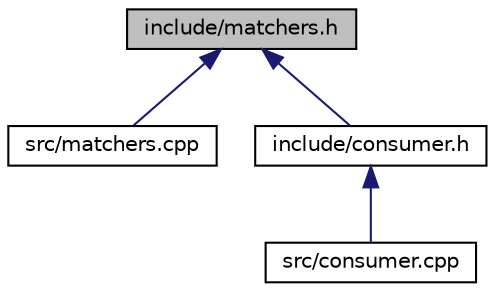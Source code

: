 digraph "include/matchers.h"
{
 // LATEX_PDF_SIZE
  edge [fontname="Helvetica",fontsize="10",labelfontname="Helvetica",labelfontsize="10"];
  node [fontname="Helvetica",fontsize="10",shape=record];
  Node1 [label="include/matchers.h",height=0.2,width=0.4,color="black", fillcolor="grey75", style="filled", fontcolor="black",tooltip=" "];
  Node1 -> Node2 [dir="back",color="midnightblue",fontsize="10",style="solid"];
  Node2 [label="src/matchers.cpp",height=0.2,width=0.4,color="black", fillcolor="white", style="filled",URL="$matchers_8cpp.html",tooltip=" "];
  Node1 -> Node3 [dir="back",color="midnightblue",fontsize="10",style="solid"];
  Node3 [label="include/consumer.h",height=0.2,width=0.4,color="black", fillcolor="white", style="filled",URL="$consumer_8h.html",tooltip=" "];
  Node3 -> Node4 [dir="back",color="midnightblue",fontsize="10",style="solid"];
  Node4 [label="src/consumer.cpp",height=0.2,width=0.4,color="black", fillcolor="white", style="filled",URL="$consumer_8cpp.html",tooltip=" "];
}
